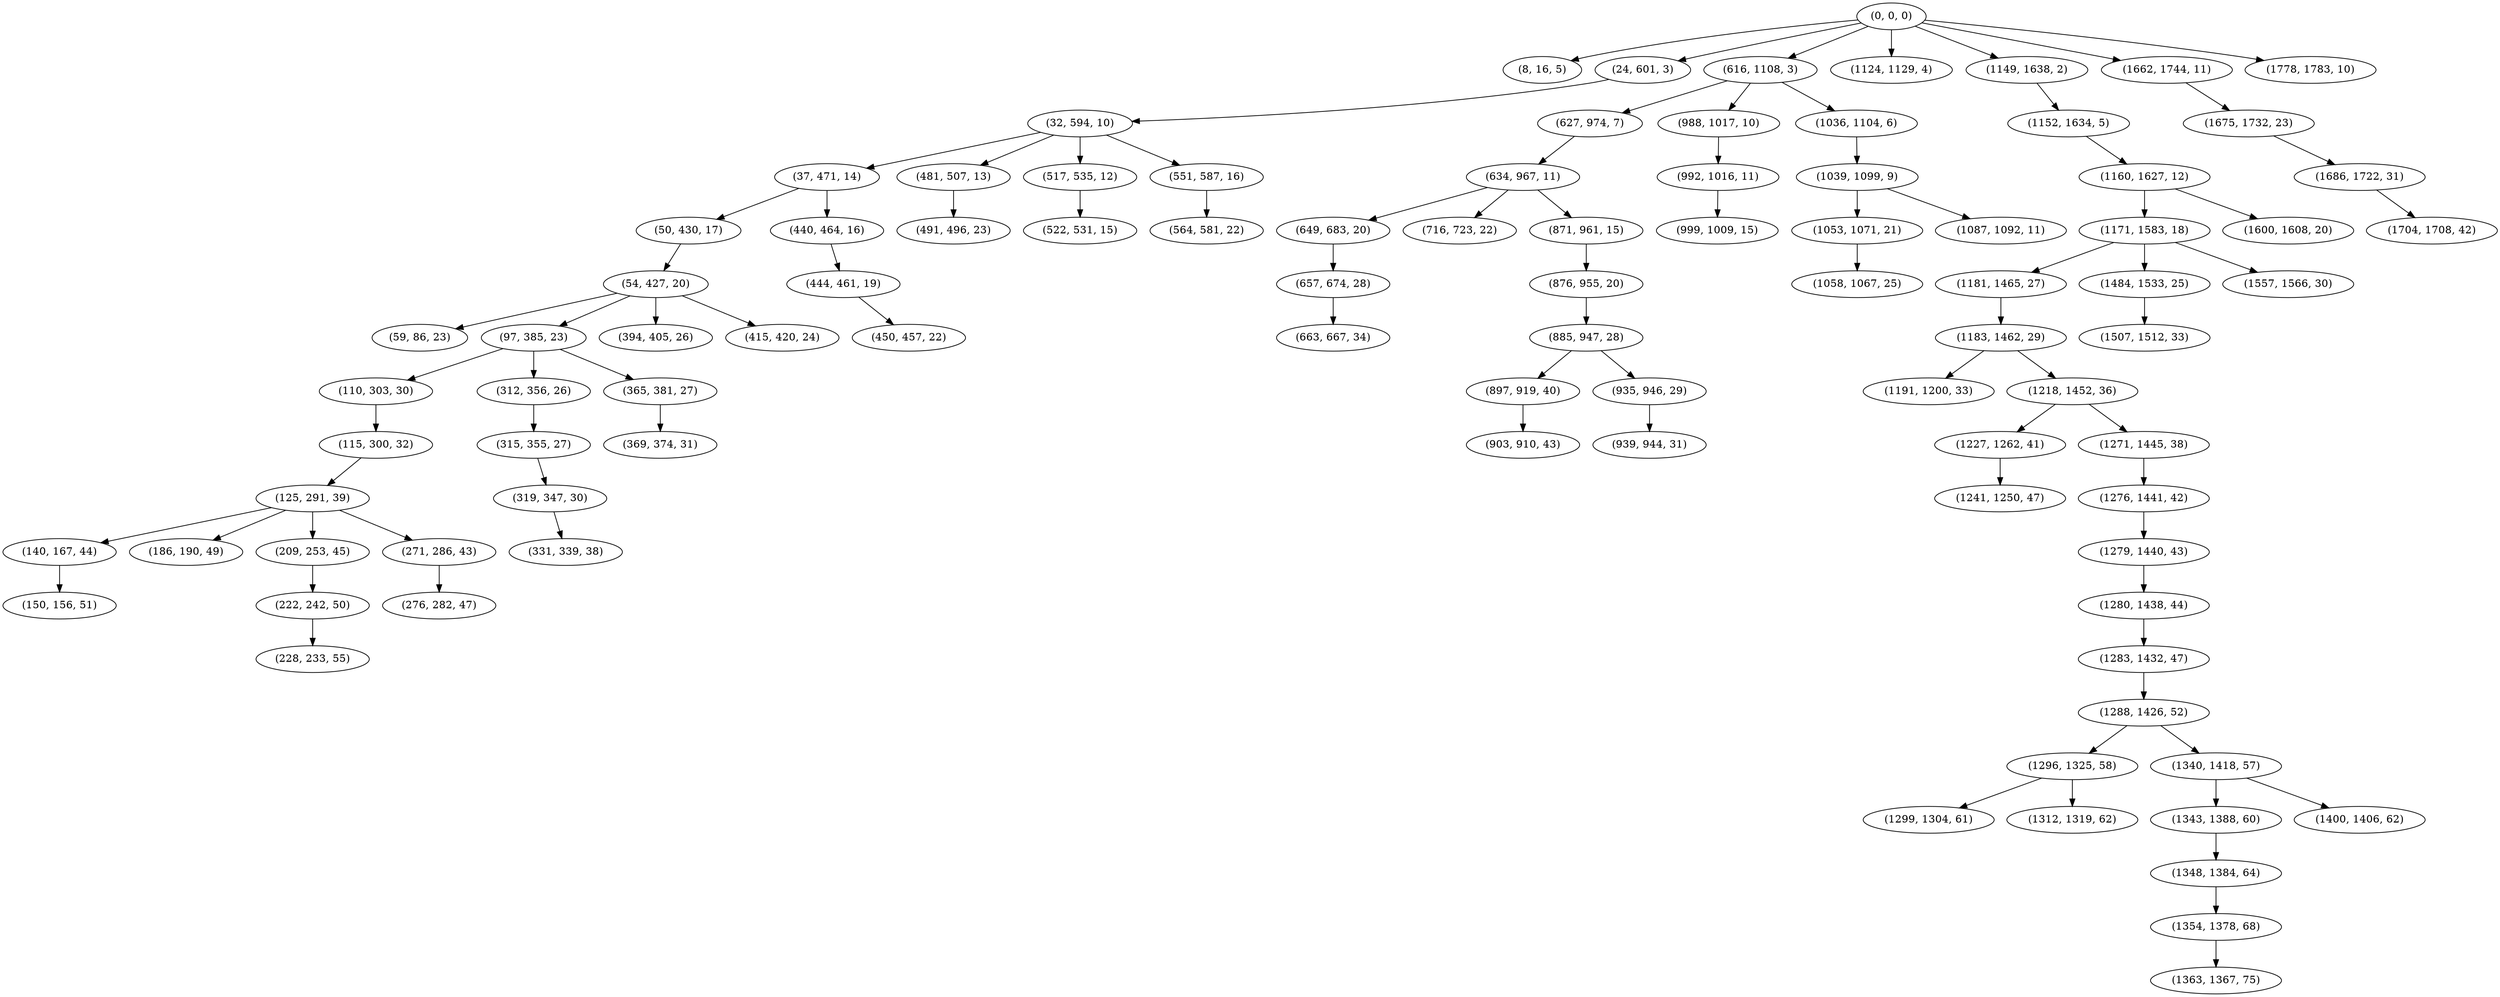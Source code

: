 digraph tree {
    "(0, 0, 0)";
    "(8, 16, 5)";
    "(24, 601, 3)";
    "(32, 594, 10)";
    "(37, 471, 14)";
    "(50, 430, 17)";
    "(54, 427, 20)";
    "(59, 86, 23)";
    "(97, 385, 23)";
    "(110, 303, 30)";
    "(115, 300, 32)";
    "(125, 291, 39)";
    "(140, 167, 44)";
    "(150, 156, 51)";
    "(186, 190, 49)";
    "(209, 253, 45)";
    "(222, 242, 50)";
    "(228, 233, 55)";
    "(271, 286, 43)";
    "(276, 282, 47)";
    "(312, 356, 26)";
    "(315, 355, 27)";
    "(319, 347, 30)";
    "(331, 339, 38)";
    "(365, 381, 27)";
    "(369, 374, 31)";
    "(394, 405, 26)";
    "(415, 420, 24)";
    "(440, 464, 16)";
    "(444, 461, 19)";
    "(450, 457, 22)";
    "(481, 507, 13)";
    "(491, 496, 23)";
    "(517, 535, 12)";
    "(522, 531, 15)";
    "(551, 587, 16)";
    "(564, 581, 22)";
    "(616, 1108, 3)";
    "(627, 974, 7)";
    "(634, 967, 11)";
    "(649, 683, 20)";
    "(657, 674, 28)";
    "(663, 667, 34)";
    "(716, 723, 22)";
    "(871, 961, 15)";
    "(876, 955, 20)";
    "(885, 947, 28)";
    "(897, 919, 40)";
    "(903, 910, 43)";
    "(935, 946, 29)";
    "(939, 944, 31)";
    "(988, 1017, 10)";
    "(992, 1016, 11)";
    "(999, 1009, 15)";
    "(1036, 1104, 6)";
    "(1039, 1099, 9)";
    "(1053, 1071, 21)";
    "(1058, 1067, 25)";
    "(1087, 1092, 11)";
    "(1124, 1129, 4)";
    "(1149, 1638, 2)";
    "(1152, 1634, 5)";
    "(1160, 1627, 12)";
    "(1171, 1583, 18)";
    "(1181, 1465, 27)";
    "(1183, 1462, 29)";
    "(1191, 1200, 33)";
    "(1218, 1452, 36)";
    "(1227, 1262, 41)";
    "(1241, 1250, 47)";
    "(1271, 1445, 38)";
    "(1276, 1441, 42)";
    "(1279, 1440, 43)";
    "(1280, 1438, 44)";
    "(1283, 1432, 47)";
    "(1288, 1426, 52)";
    "(1296, 1325, 58)";
    "(1299, 1304, 61)";
    "(1312, 1319, 62)";
    "(1340, 1418, 57)";
    "(1343, 1388, 60)";
    "(1348, 1384, 64)";
    "(1354, 1378, 68)";
    "(1363, 1367, 75)";
    "(1400, 1406, 62)";
    "(1484, 1533, 25)";
    "(1507, 1512, 33)";
    "(1557, 1566, 30)";
    "(1600, 1608, 20)";
    "(1662, 1744, 11)";
    "(1675, 1732, 23)";
    "(1686, 1722, 31)";
    "(1704, 1708, 42)";
    "(1778, 1783, 10)";
    "(0, 0, 0)" -> "(8, 16, 5)";
    "(0, 0, 0)" -> "(24, 601, 3)";
    "(0, 0, 0)" -> "(616, 1108, 3)";
    "(0, 0, 0)" -> "(1124, 1129, 4)";
    "(0, 0, 0)" -> "(1149, 1638, 2)";
    "(0, 0, 0)" -> "(1662, 1744, 11)";
    "(0, 0, 0)" -> "(1778, 1783, 10)";
    "(24, 601, 3)" -> "(32, 594, 10)";
    "(32, 594, 10)" -> "(37, 471, 14)";
    "(32, 594, 10)" -> "(481, 507, 13)";
    "(32, 594, 10)" -> "(517, 535, 12)";
    "(32, 594, 10)" -> "(551, 587, 16)";
    "(37, 471, 14)" -> "(50, 430, 17)";
    "(37, 471, 14)" -> "(440, 464, 16)";
    "(50, 430, 17)" -> "(54, 427, 20)";
    "(54, 427, 20)" -> "(59, 86, 23)";
    "(54, 427, 20)" -> "(97, 385, 23)";
    "(54, 427, 20)" -> "(394, 405, 26)";
    "(54, 427, 20)" -> "(415, 420, 24)";
    "(97, 385, 23)" -> "(110, 303, 30)";
    "(97, 385, 23)" -> "(312, 356, 26)";
    "(97, 385, 23)" -> "(365, 381, 27)";
    "(110, 303, 30)" -> "(115, 300, 32)";
    "(115, 300, 32)" -> "(125, 291, 39)";
    "(125, 291, 39)" -> "(140, 167, 44)";
    "(125, 291, 39)" -> "(186, 190, 49)";
    "(125, 291, 39)" -> "(209, 253, 45)";
    "(125, 291, 39)" -> "(271, 286, 43)";
    "(140, 167, 44)" -> "(150, 156, 51)";
    "(209, 253, 45)" -> "(222, 242, 50)";
    "(222, 242, 50)" -> "(228, 233, 55)";
    "(271, 286, 43)" -> "(276, 282, 47)";
    "(312, 356, 26)" -> "(315, 355, 27)";
    "(315, 355, 27)" -> "(319, 347, 30)";
    "(319, 347, 30)" -> "(331, 339, 38)";
    "(365, 381, 27)" -> "(369, 374, 31)";
    "(440, 464, 16)" -> "(444, 461, 19)";
    "(444, 461, 19)" -> "(450, 457, 22)";
    "(481, 507, 13)" -> "(491, 496, 23)";
    "(517, 535, 12)" -> "(522, 531, 15)";
    "(551, 587, 16)" -> "(564, 581, 22)";
    "(616, 1108, 3)" -> "(627, 974, 7)";
    "(616, 1108, 3)" -> "(988, 1017, 10)";
    "(616, 1108, 3)" -> "(1036, 1104, 6)";
    "(627, 974, 7)" -> "(634, 967, 11)";
    "(634, 967, 11)" -> "(649, 683, 20)";
    "(634, 967, 11)" -> "(716, 723, 22)";
    "(634, 967, 11)" -> "(871, 961, 15)";
    "(649, 683, 20)" -> "(657, 674, 28)";
    "(657, 674, 28)" -> "(663, 667, 34)";
    "(871, 961, 15)" -> "(876, 955, 20)";
    "(876, 955, 20)" -> "(885, 947, 28)";
    "(885, 947, 28)" -> "(897, 919, 40)";
    "(885, 947, 28)" -> "(935, 946, 29)";
    "(897, 919, 40)" -> "(903, 910, 43)";
    "(935, 946, 29)" -> "(939, 944, 31)";
    "(988, 1017, 10)" -> "(992, 1016, 11)";
    "(992, 1016, 11)" -> "(999, 1009, 15)";
    "(1036, 1104, 6)" -> "(1039, 1099, 9)";
    "(1039, 1099, 9)" -> "(1053, 1071, 21)";
    "(1039, 1099, 9)" -> "(1087, 1092, 11)";
    "(1053, 1071, 21)" -> "(1058, 1067, 25)";
    "(1149, 1638, 2)" -> "(1152, 1634, 5)";
    "(1152, 1634, 5)" -> "(1160, 1627, 12)";
    "(1160, 1627, 12)" -> "(1171, 1583, 18)";
    "(1160, 1627, 12)" -> "(1600, 1608, 20)";
    "(1171, 1583, 18)" -> "(1181, 1465, 27)";
    "(1171, 1583, 18)" -> "(1484, 1533, 25)";
    "(1171, 1583, 18)" -> "(1557, 1566, 30)";
    "(1181, 1465, 27)" -> "(1183, 1462, 29)";
    "(1183, 1462, 29)" -> "(1191, 1200, 33)";
    "(1183, 1462, 29)" -> "(1218, 1452, 36)";
    "(1218, 1452, 36)" -> "(1227, 1262, 41)";
    "(1218, 1452, 36)" -> "(1271, 1445, 38)";
    "(1227, 1262, 41)" -> "(1241, 1250, 47)";
    "(1271, 1445, 38)" -> "(1276, 1441, 42)";
    "(1276, 1441, 42)" -> "(1279, 1440, 43)";
    "(1279, 1440, 43)" -> "(1280, 1438, 44)";
    "(1280, 1438, 44)" -> "(1283, 1432, 47)";
    "(1283, 1432, 47)" -> "(1288, 1426, 52)";
    "(1288, 1426, 52)" -> "(1296, 1325, 58)";
    "(1288, 1426, 52)" -> "(1340, 1418, 57)";
    "(1296, 1325, 58)" -> "(1299, 1304, 61)";
    "(1296, 1325, 58)" -> "(1312, 1319, 62)";
    "(1340, 1418, 57)" -> "(1343, 1388, 60)";
    "(1340, 1418, 57)" -> "(1400, 1406, 62)";
    "(1343, 1388, 60)" -> "(1348, 1384, 64)";
    "(1348, 1384, 64)" -> "(1354, 1378, 68)";
    "(1354, 1378, 68)" -> "(1363, 1367, 75)";
    "(1484, 1533, 25)" -> "(1507, 1512, 33)";
    "(1662, 1744, 11)" -> "(1675, 1732, 23)";
    "(1675, 1732, 23)" -> "(1686, 1722, 31)";
    "(1686, 1722, 31)" -> "(1704, 1708, 42)";
}
